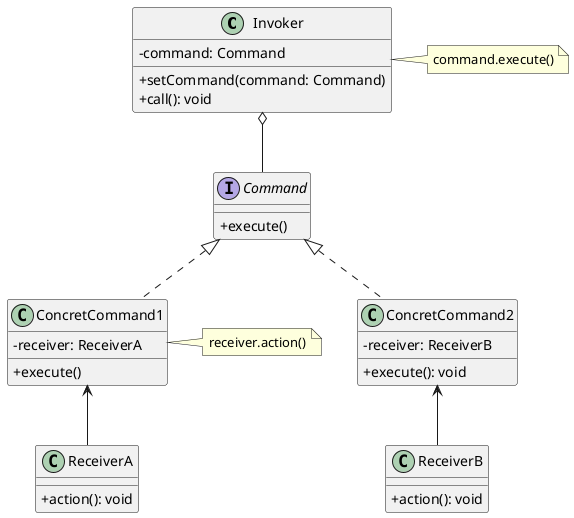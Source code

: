 @startuml 命令模式
skinparam classAttributeIconSize 0

class Invoker {
  - command: Command
  + setCommand(command: Command)
  + call(): void
}

interface Command {
  + execute()
}
class ConcretCommand1 implements Command {
  - receiver: ReceiverA
  + execute()
}
class ConcretCommand2 implements Command {
  - receiver: ReceiverB
  + execute(): void
}
class ReceiverA {
  + action(): void
}
class ReceiverB {
  + action(): void
}

note as N1
command.execute()
end note
note as N2
receiver.action()
end note

Invoker .> N1
Invoker o-- Command
ConcretCommand1 -> N2
ConcretCommand1 <-- ReceiverA
ConcretCommand2 <-- ReceiverB

@enduml